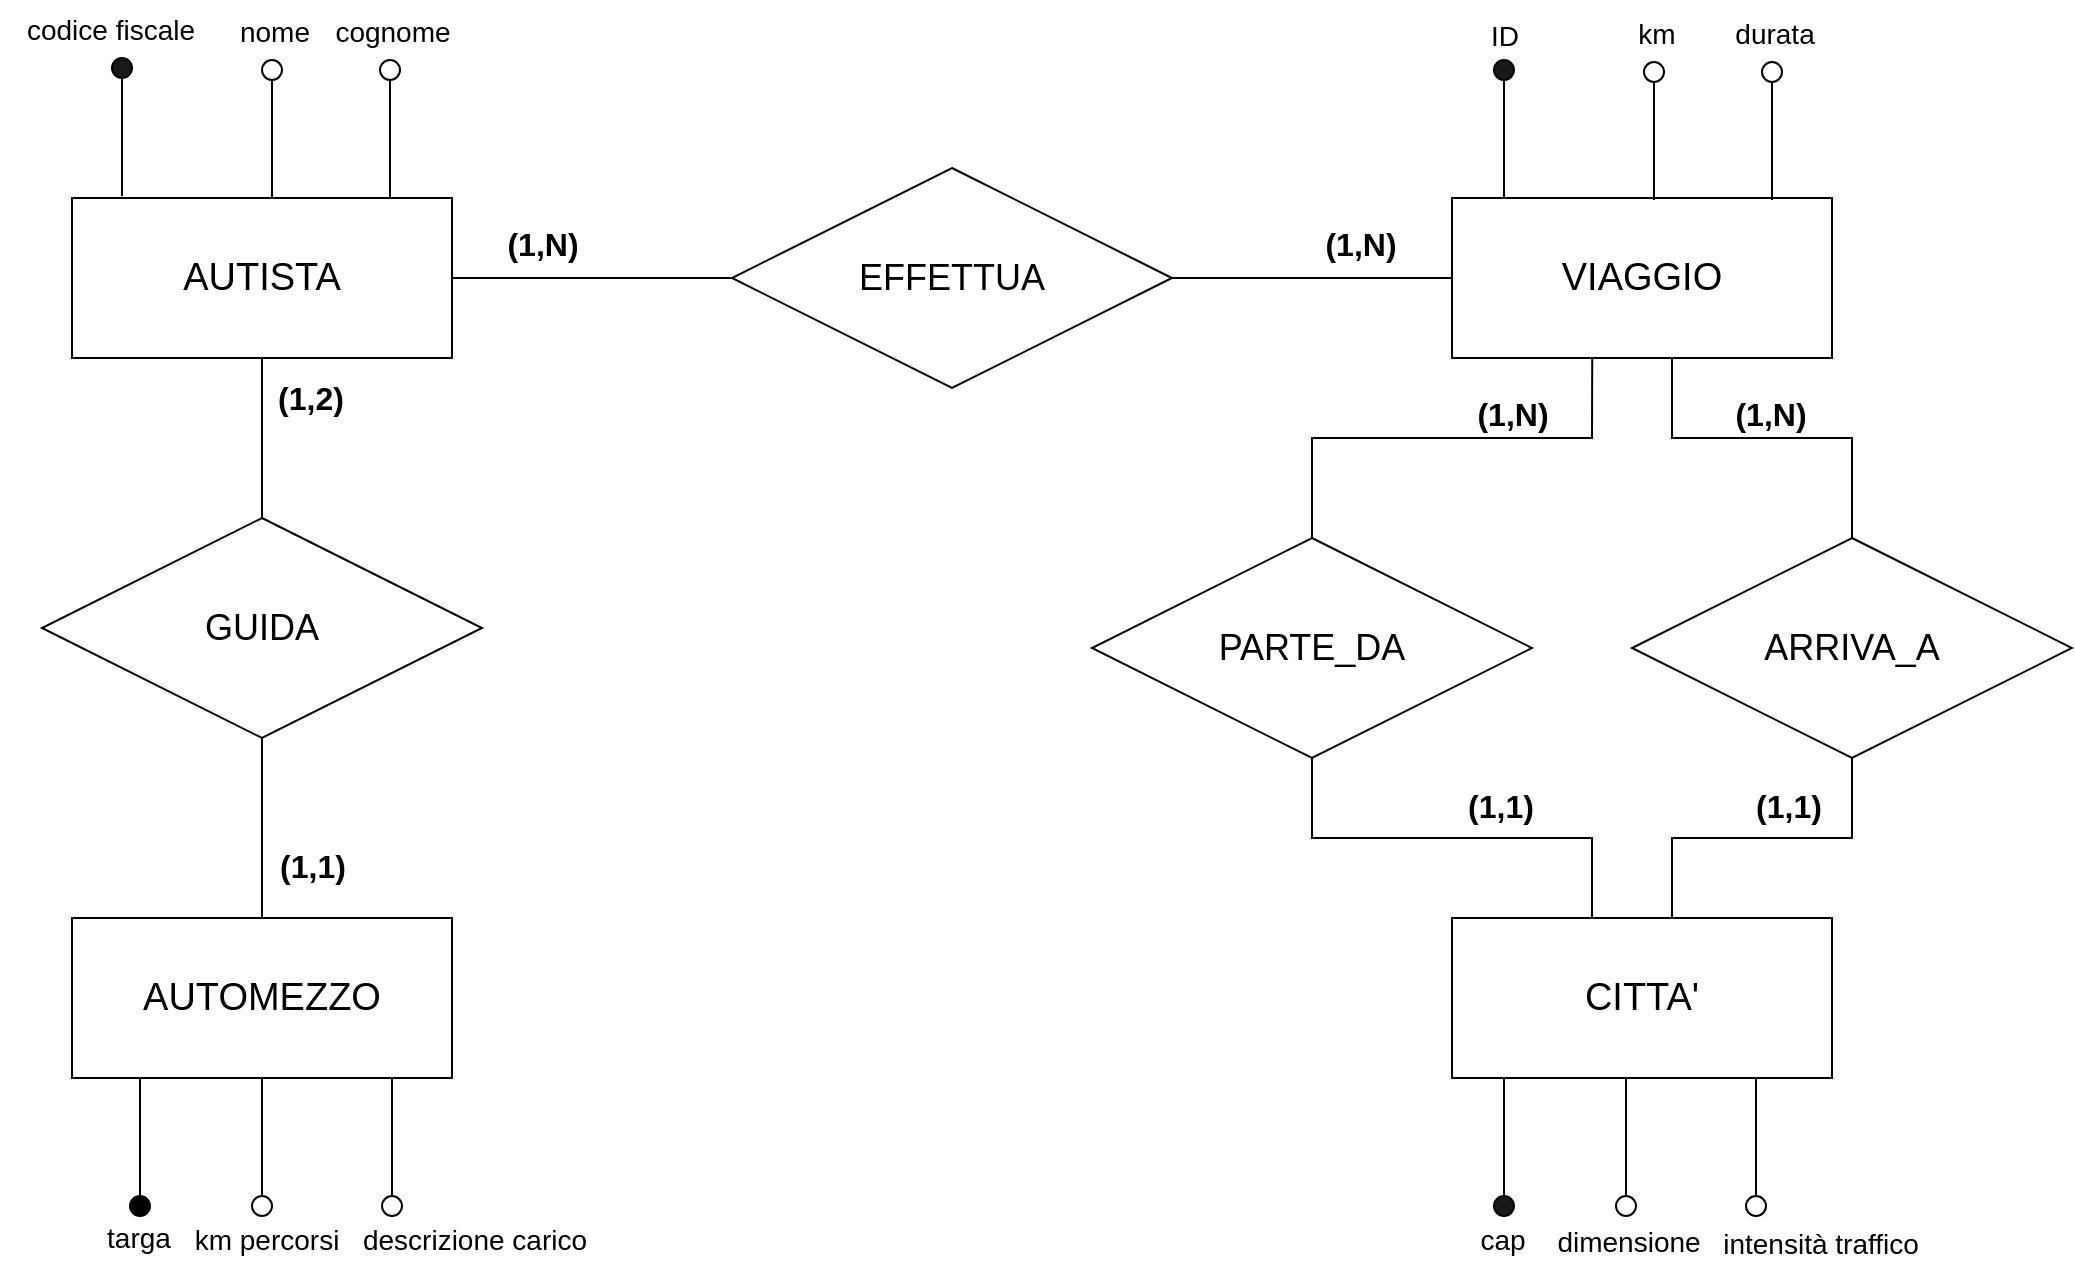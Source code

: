 <mxfile version="24.8.4">
  <diagram name="Pagina-1" id="SzsoPx2sEDiLL_slFgZa">
    <mxGraphModel dx="1467" dy="787" grid="1" gridSize="10" guides="1" tooltips="1" connect="1" arrows="1" fold="1" page="1" pageScale="1" pageWidth="1169" pageHeight="827" math="0" shadow="0">
      <root>
        <mxCell id="0" />
        <mxCell id="1" parent="0" />
        <mxCell id="vrnidKgaA1PuXc4hIUIj-2" value="&lt;font style=&quot;font-size: 19px;&quot;&gt;AUTISTA&lt;/font&gt;" style="rounded=0;whiteSpace=wrap;html=1;" vertex="1" parent="1">
          <mxGeometry x="115" y="201" width="190" height="80" as="geometry" />
        </mxCell>
        <mxCell id="vrnidKgaA1PuXc4hIUIj-3" value="&lt;font style=&quot;font-size: 19px;&quot;&gt;VIAGGIO&lt;/font&gt;" style="rounded=0;whiteSpace=wrap;html=1;" vertex="1" parent="1">
          <mxGeometry x="805" y="201" width="190" height="80" as="geometry" />
        </mxCell>
        <mxCell id="vrnidKgaA1PuXc4hIUIj-4" value="&lt;font style=&quot;font-size: 19px;&quot;&gt;AUTOMEZZO&lt;/font&gt;" style="rounded=0;whiteSpace=wrap;html=1;" vertex="1" parent="1">
          <mxGeometry x="115" y="561" width="190" height="80" as="geometry" />
        </mxCell>
        <mxCell id="vrnidKgaA1PuXc4hIUIj-5" value="&lt;font style=&quot;font-size: 19px;&quot;&gt;CITTA&#39;&lt;/font&gt;" style="rounded=0;whiteSpace=wrap;html=1;" vertex="1" parent="1">
          <mxGeometry x="805" y="561" width="190" height="80" as="geometry" />
        </mxCell>
        <mxCell id="vrnidKgaA1PuXc4hIUIj-6" value="&lt;font style=&quot;font-size: 18px;&quot;&gt;EFFETTUA&lt;/font&gt;" style="rhombus;whiteSpace=wrap;html=1;" vertex="1" parent="1">
          <mxGeometry x="445" y="186" width="220" height="110" as="geometry" />
        </mxCell>
        <mxCell id="vrnidKgaA1PuXc4hIUIj-7" value="&lt;font style=&quot;font-size: 18px;&quot;&gt;GUIDA&lt;/font&gt;" style="rhombus;whiteSpace=wrap;html=1;" vertex="1" parent="1">
          <mxGeometry x="100" y="361" width="220" height="110" as="geometry" />
        </mxCell>
        <mxCell id="vrnidKgaA1PuXc4hIUIj-8" value="&lt;font style=&quot;font-size: 18px;&quot;&gt;PARTE_DA&lt;/font&gt;" style="rhombus;whiteSpace=wrap;html=1;" vertex="1" parent="1">
          <mxGeometry x="625" y="371" width="220" height="110" as="geometry" />
        </mxCell>
        <mxCell id="vrnidKgaA1PuXc4hIUIj-9" value="&lt;font style=&quot;font-size: 18px;&quot;&gt;ARRIVA_&lt;/font&gt;&lt;span style=&quot;font-size: 18px; background-color: initial;&quot;&gt;A&lt;/span&gt;" style="rhombus;whiteSpace=wrap;html=1;" vertex="1" parent="1">
          <mxGeometry x="895" y="371" width="220" height="110" as="geometry" />
        </mxCell>
        <mxCell id="vrnidKgaA1PuXc4hIUIj-10" value="" style="endArrow=none;html=1;rounded=0;entryX=0.369;entryY=0.996;entryDx=0;entryDy=0;entryPerimeter=0;exitX=0.5;exitY=0;exitDx=0;exitDy=0;" edge="1" parent="1" source="vrnidKgaA1PuXc4hIUIj-8" target="vrnidKgaA1PuXc4hIUIj-3">
          <mxGeometry width="50" height="50" relative="1" as="geometry">
            <mxPoint x="565" y="461" as="sourcePoint" />
            <mxPoint x="615" y="411" as="targetPoint" />
            <Array as="points">
              <mxPoint x="735" y="321" />
              <mxPoint x="875" y="321" />
            </Array>
          </mxGeometry>
        </mxCell>
        <mxCell id="vrnidKgaA1PuXc4hIUIj-11" value="" style="endArrow=none;html=1;rounded=0;entryX=0.369;entryY=0.996;entryDx=0;entryDy=0;entryPerimeter=0;exitX=0.5;exitY=0;exitDx=0;exitDy=0;" edge="1" parent="1" source="vrnidKgaA1PuXc4hIUIj-9">
          <mxGeometry width="50" height="50" relative="1" as="geometry">
            <mxPoint x="775" y="371" as="sourcePoint" />
            <mxPoint x="915" y="281" as="targetPoint" />
            <Array as="points">
              <mxPoint x="1005" y="321" />
              <mxPoint x="915" y="321" />
            </Array>
          </mxGeometry>
        </mxCell>
        <mxCell id="vrnidKgaA1PuXc4hIUIj-12" value="" style="endArrow=none;html=1;rounded=0;exitX=0.5;exitY=1;exitDx=0;exitDy=0;" edge="1" parent="1" source="vrnidKgaA1PuXc4hIUIj-8">
          <mxGeometry width="50" height="50" relative="1" as="geometry">
            <mxPoint x="995" y="541" as="sourcePoint" />
            <mxPoint x="875" y="561" as="targetPoint" />
            <Array as="points">
              <mxPoint x="735" y="521" />
              <mxPoint x="875" y="521" />
            </Array>
          </mxGeometry>
        </mxCell>
        <mxCell id="vrnidKgaA1PuXc4hIUIj-13" value="" style="endArrow=none;html=1;rounded=0;entryX=0.5;entryY=1;entryDx=0;entryDy=0;" edge="1" parent="1" target="vrnidKgaA1PuXc4hIUIj-9">
          <mxGeometry width="50" height="50" relative="1" as="geometry">
            <mxPoint x="915" y="561" as="sourcePoint" />
            <mxPoint x="955" y="521" as="targetPoint" />
            <Array as="points">
              <mxPoint x="915" y="521" />
              <mxPoint x="1005" y="521" />
            </Array>
          </mxGeometry>
        </mxCell>
        <mxCell id="vrnidKgaA1PuXc4hIUIj-14" value="" style="endArrow=none;html=1;rounded=0;exitX=1;exitY=0.5;exitDx=0;exitDy=0;entryX=0;entryY=0.5;entryDx=0;entryDy=0;" edge="1" parent="1" source="vrnidKgaA1PuXc4hIUIj-2" target="vrnidKgaA1PuXc4hIUIj-6">
          <mxGeometry width="50" height="50" relative="1" as="geometry">
            <mxPoint x="605" y="421" as="sourcePoint" />
            <mxPoint x="655" y="371" as="targetPoint" />
          </mxGeometry>
        </mxCell>
        <mxCell id="vrnidKgaA1PuXc4hIUIj-15" value="" style="endArrow=none;html=1;rounded=0;exitX=1;exitY=0.5;exitDx=0;exitDy=0;entryX=0;entryY=0.5;entryDx=0;entryDy=0;" edge="1" parent="1" source="vrnidKgaA1PuXc4hIUIj-6" target="vrnidKgaA1PuXc4hIUIj-3">
          <mxGeometry width="50" height="50" relative="1" as="geometry">
            <mxPoint x="605" y="421" as="sourcePoint" />
            <mxPoint x="655" y="371" as="targetPoint" />
          </mxGeometry>
        </mxCell>
        <mxCell id="vrnidKgaA1PuXc4hIUIj-16" value="" style="endArrow=none;html=1;rounded=0;exitX=0.5;exitY=1;exitDx=0;exitDy=0;entryX=0.5;entryY=0;entryDx=0;entryDy=0;" edge="1" parent="1" source="vrnidKgaA1PuXc4hIUIj-2" target="vrnidKgaA1PuXc4hIUIj-7">
          <mxGeometry width="50" height="50" relative="1" as="geometry">
            <mxPoint x="605" y="421" as="sourcePoint" />
            <mxPoint x="655" y="371" as="targetPoint" />
          </mxGeometry>
        </mxCell>
        <mxCell id="vrnidKgaA1PuXc4hIUIj-17" value="" style="endArrow=none;html=1;rounded=0;exitX=0.5;exitY=1;exitDx=0;exitDy=0;entryX=0.5;entryY=0;entryDx=0;entryDy=0;" edge="1" parent="1" source="vrnidKgaA1PuXc4hIUIj-7" target="vrnidKgaA1PuXc4hIUIj-4">
          <mxGeometry width="50" height="50" relative="1" as="geometry">
            <mxPoint x="605" y="421" as="sourcePoint" />
            <mxPoint x="655" y="371" as="targetPoint" />
          </mxGeometry>
        </mxCell>
        <mxCell id="vrnidKgaA1PuXc4hIUIj-18" value="" style="endArrow=none;html=1;rounded=0;" edge="1" parent="1">
          <mxGeometry width="50" height="50" relative="1" as="geometry">
            <mxPoint x="140" y="200" as="sourcePoint" />
            <mxPoint x="140" y="140" as="targetPoint" />
          </mxGeometry>
        </mxCell>
        <mxCell id="vrnidKgaA1PuXc4hIUIj-19" value="" style="ellipse;whiteSpace=wrap;html=1;fillColor=#191919;" vertex="1" parent="1">
          <mxGeometry x="135" y="131" width="10" height="10" as="geometry" />
        </mxCell>
        <mxCell id="vrnidKgaA1PuXc4hIUIj-20" value="&lt;font style=&quot;font-size: 14px;&quot;&gt;codice fiscale&lt;/font&gt;" style="text;html=1;align=center;verticalAlign=middle;resizable=0;points=[];autosize=1;strokeColor=none;fillColor=none;" vertex="1" parent="1">
          <mxGeometry x="79" y="102" width="110" height="30" as="geometry" />
        </mxCell>
        <mxCell id="vrnidKgaA1PuXc4hIUIj-21" value="" style="endArrow=none;html=1;rounded=0;" edge="1" parent="1">
          <mxGeometry width="50" height="50" relative="1" as="geometry">
            <mxPoint x="215" y="201" as="sourcePoint" />
            <mxPoint x="215" y="141" as="targetPoint" />
          </mxGeometry>
        </mxCell>
        <mxCell id="vrnidKgaA1PuXc4hIUIj-22" value="" style="ellipse;whiteSpace=wrap;html=1;fillColor=#FFFFFF;" vertex="1" parent="1">
          <mxGeometry x="210" y="132" width="10" height="10" as="geometry" />
        </mxCell>
        <mxCell id="vrnidKgaA1PuXc4hIUIj-23" value="&lt;font style=&quot;font-size: 14px;&quot;&gt;nome&lt;/font&gt;" style="text;html=1;align=center;verticalAlign=middle;resizable=0;points=[];autosize=1;strokeColor=none;fillColor=none;" vertex="1" parent="1">
          <mxGeometry x="186" y="103" width="60" height="30" as="geometry" />
        </mxCell>
        <mxCell id="vrnidKgaA1PuXc4hIUIj-24" value="" style="endArrow=none;html=1;rounded=0;" edge="1" parent="1">
          <mxGeometry width="50" height="50" relative="1" as="geometry">
            <mxPoint x="274" y="201" as="sourcePoint" />
            <mxPoint x="274" y="141" as="targetPoint" />
          </mxGeometry>
        </mxCell>
        <mxCell id="vrnidKgaA1PuXc4hIUIj-25" value="" style="ellipse;whiteSpace=wrap;html=1;fillColor=#FFFFFF;" vertex="1" parent="1">
          <mxGeometry x="269" y="132" width="10" height="10" as="geometry" />
        </mxCell>
        <mxCell id="vrnidKgaA1PuXc4hIUIj-26" value="&lt;font style=&quot;font-size: 14px;&quot;&gt;cognome&lt;/font&gt;" style="text;html=1;align=center;verticalAlign=middle;resizable=0;points=[];autosize=1;strokeColor=none;fillColor=none;" vertex="1" parent="1">
          <mxGeometry x="235" y="103" width="80" height="30" as="geometry" />
        </mxCell>
        <mxCell id="vrnidKgaA1PuXc4hIUIj-27" value="" style="endArrow=none;html=1;rounded=0;" edge="1" parent="1">
          <mxGeometry width="50" height="50" relative="1" as="geometry">
            <mxPoint x="831" y="201" as="sourcePoint" />
            <mxPoint x="831" y="141" as="targetPoint" />
          </mxGeometry>
        </mxCell>
        <mxCell id="vrnidKgaA1PuXc4hIUIj-28" value="" style="ellipse;whiteSpace=wrap;html=1;fillColor=#191919;" vertex="1" parent="1">
          <mxGeometry x="826" y="132" width="10" height="10" as="geometry" />
        </mxCell>
        <mxCell id="vrnidKgaA1PuXc4hIUIj-29" value="&lt;font style=&quot;font-size: 14px;&quot;&gt;ID&lt;/font&gt;" style="text;html=1;align=center;verticalAlign=middle;resizable=0;points=[];autosize=1;strokeColor=none;fillColor=none;" vertex="1" parent="1">
          <mxGeometry x="811" y="105" width="40" height="30" as="geometry" />
        </mxCell>
        <mxCell id="vrnidKgaA1PuXc4hIUIj-30" value="" style="endArrow=none;html=1;rounded=0;" edge="1" parent="1">
          <mxGeometry width="50" height="50" relative="1" as="geometry">
            <mxPoint x="906" y="202" as="sourcePoint" />
            <mxPoint x="906" y="142" as="targetPoint" />
          </mxGeometry>
        </mxCell>
        <mxCell id="vrnidKgaA1PuXc4hIUIj-31" value="" style="ellipse;whiteSpace=wrap;html=1;fillColor=#FFFFFF;" vertex="1" parent="1">
          <mxGeometry x="901" y="133" width="10" height="10" as="geometry" />
        </mxCell>
        <mxCell id="vrnidKgaA1PuXc4hIUIj-32" value="&lt;font style=&quot;font-size: 14px;&quot;&gt;km&lt;/font&gt;" style="text;html=1;align=center;verticalAlign=middle;resizable=0;points=[];autosize=1;strokeColor=none;fillColor=none;" vertex="1" parent="1">
          <mxGeometry x="887" y="104" width="40" height="30" as="geometry" />
        </mxCell>
        <mxCell id="vrnidKgaA1PuXc4hIUIj-33" value="" style="endArrow=none;html=1;rounded=0;" edge="1" parent="1">
          <mxGeometry width="50" height="50" relative="1" as="geometry">
            <mxPoint x="965" y="202" as="sourcePoint" />
            <mxPoint x="965" y="142" as="targetPoint" />
          </mxGeometry>
        </mxCell>
        <mxCell id="vrnidKgaA1PuXc4hIUIj-34" value="" style="ellipse;whiteSpace=wrap;html=1;fillColor=#FFFFFF;" vertex="1" parent="1">
          <mxGeometry x="960" y="133" width="10" height="10" as="geometry" />
        </mxCell>
        <mxCell id="vrnidKgaA1PuXc4hIUIj-35" value="&lt;font style=&quot;font-size: 14px;&quot;&gt;durata&lt;/font&gt;" style="text;html=1;align=center;verticalAlign=middle;resizable=0;points=[];autosize=1;strokeColor=none;fillColor=none;" vertex="1" parent="1">
          <mxGeometry x="936" y="104" width="60" height="30" as="geometry" />
        </mxCell>
        <mxCell id="vrnidKgaA1PuXc4hIUIj-45" value="" style="endArrow=none;html=1;rounded=0;exitX=0.179;exitY=1.003;exitDx=0;exitDy=0;exitPerimeter=0;" edge="1" parent="1" source="vrnidKgaA1PuXc4hIUIj-4">
          <mxGeometry width="50" height="50" relative="1" as="geometry">
            <mxPoint x="270" y="710" as="sourcePoint" />
            <mxPoint x="149" y="700" as="targetPoint" />
          </mxGeometry>
        </mxCell>
        <mxCell id="vrnidKgaA1PuXc4hIUIj-46" value="" style="ellipse;whiteSpace=wrap;html=1;fillColor=#000000;" vertex="1" parent="1">
          <mxGeometry x="144" y="700" width="10" height="10" as="geometry" />
        </mxCell>
        <mxCell id="vrnidKgaA1PuXc4hIUIj-47" value="" style="endArrow=none;html=1;rounded=0;exitX=0.179;exitY=1.003;exitDx=0;exitDy=0;exitPerimeter=0;" edge="1" parent="1">
          <mxGeometry width="50" height="50" relative="1" as="geometry">
            <mxPoint x="210" y="641" as="sourcePoint" />
            <mxPoint x="210" y="700" as="targetPoint" />
          </mxGeometry>
        </mxCell>
        <mxCell id="vrnidKgaA1PuXc4hIUIj-48" value="" style="ellipse;whiteSpace=wrap;html=1;" vertex="1" parent="1">
          <mxGeometry x="205" y="700" width="10" height="10" as="geometry" />
        </mxCell>
        <mxCell id="vrnidKgaA1PuXc4hIUIj-49" value="" style="endArrow=none;html=1;rounded=0;exitX=0.179;exitY=1.003;exitDx=0;exitDy=0;exitPerimeter=0;" edge="1" parent="1">
          <mxGeometry width="50" height="50" relative="1" as="geometry">
            <mxPoint x="275" y="641" as="sourcePoint" />
            <mxPoint x="275" y="700" as="targetPoint" />
          </mxGeometry>
        </mxCell>
        <mxCell id="vrnidKgaA1PuXc4hIUIj-50" value="" style="ellipse;whiteSpace=wrap;html=1;" vertex="1" parent="1">
          <mxGeometry x="270" y="700" width="10" height="10" as="geometry" />
        </mxCell>
        <mxCell id="vrnidKgaA1PuXc4hIUIj-51" value="" style="endArrow=none;html=1;rounded=0;exitX=0.179;exitY=1.003;exitDx=0;exitDy=0;exitPerimeter=0;" edge="1" parent="1">
          <mxGeometry width="50" height="50" relative="1" as="geometry">
            <mxPoint x="831" y="641" as="sourcePoint" />
            <mxPoint x="831" y="700" as="targetPoint" />
          </mxGeometry>
        </mxCell>
        <mxCell id="vrnidKgaA1PuXc4hIUIj-52" value="" style="ellipse;whiteSpace=wrap;html=1;fillColor=#191919;" vertex="1" parent="1">
          <mxGeometry x="826" y="700" width="10" height="10" as="geometry" />
        </mxCell>
        <mxCell id="vrnidKgaA1PuXc4hIUIj-53" value="" style="endArrow=none;html=1;rounded=0;exitX=0.179;exitY=1.003;exitDx=0;exitDy=0;exitPerimeter=0;" edge="1" parent="1">
          <mxGeometry width="50" height="50" relative="1" as="geometry">
            <mxPoint x="892" y="641" as="sourcePoint" />
            <mxPoint x="892" y="700" as="targetPoint" />
          </mxGeometry>
        </mxCell>
        <mxCell id="vrnidKgaA1PuXc4hIUIj-54" value="" style="ellipse;whiteSpace=wrap;html=1;" vertex="1" parent="1">
          <mxGeometry x="887" y="700" width="10" height="10" as="geometry" />
        </mxCell>
        <mxCell id="vrnidKgaA1PuXc4hIUIj-55" value="" style="endArrow=none;html=1;rounded=0;exitX=0.179;exitY=1.003;exitDx=0;exitDy=0;exitPerimeter=0;" edge="1" parent="1">
          <mxGeometry width="50" height="50" relative="1" as="geometry">
            <mxPoint x="957" y="641" as="sourcePoint" />
            <mxPoint x="957" y="700" as="targetPoint" />
          </mxGeometry>
        </mxCell>
        <mxCell id="vrnidKgaA1PuXc4hIUIj-56" value="" style="ellipse;whiteSpace=wrap;html=1;" vertex="1" parent="1">
          <mxGeometry x="952" y="700" width="10" height="10" as="geometry" />
        </mxCell>
        <mxCell id="vrnidKgaA1PuXc4hIUIj-57" value="&lt;font style=&quot;font-size: 14px;&quot;&gt;cap&lt;/font&gt;" style="text;html=1;align=center;verticalAlign=middle;resizable=0;points=[];autosize=1;strokeColor=none;fillColor=none;" vertex="1" parent="1">
          <mxGeometry x="805" y="707" width="50" height="30" as="geometry" />
        </mxCell>
        <mxCell id="vrnidKgaA1PuXc4hIUIj-58" value="&lt;font style=&quot;font-size: 14px;&quot;&gt;intensità traffico&lt;/font&gt;" style="text;html=1;align=center;verticalAlign=middle;resizable=0;points=[];autosize=1;strokeColor=none;fillColor=none;" vertex="1" parent="1">
          <mxGeometry x="929" y="709" width="120" height="30" as="geometry" />
        </mxCell>
        <mxCell id="vrnidKgaA1PuXc4hIUIj-59" value="&lt;font style=&quot;font-size: 14px;&quot;&gt;dimensione&lt;/font&gt;" style="text;html=1;align=center;verticalAlign=middle;resizable=0;points=[];autosize=1;strokeColor=none;fillColor=none;" vertex="1" parent="1">
          <mxGeometry x="843" y="708" width="100" height="30" as="geometry" />
        </mxCell>
        <mxCell id="vrnidKgaA1PuXc4hIUIj-60" value="&lt;font style=&quot;font-size: 14px;&quot;&gt;targa&lt;/font&gt;" style="text;html=1;align=center;verticalAlign=middle;resizable=0;points=[];autosize=1;strokeColor=none;fillColor=none;" vertex="1" parent="1">
          <mxGeometry x="118" y="706" width="60" height="30" as="geometry" />
        </mxCell>
        <mxCell id="vrnidKgaA1PuXc4hIUIj-61" value="&lt;font style=&quot;font-size: 14px;&quot;&gt;km percorsi&lt;/font&gt;" style="text;html=1;align=center;verticalAlign=middle;resizable=0;points=[];autosize=1;strokeColor=none;fillColor=none;" vertex="1" parent="1">
          <mxGeometry x="162" y="707" width="100" height="30" as="geometry" />
        </mxCell>
        <mxCell id="vrnidKgaA1PuXc4hIUIj-62" value="&lt;font style=&quot;font-size: 14px;&quot;&gt;descrizione carico&lt;/font&gt;" style="text;html=1;align=center;verticalAlign=middle;resizable=0;points=[];autosize=1;strokeColor=none;fillColor=none;" vertex="1" parent="1">
          <mxGeometry x="246" y="707" width="140" height="30" as="geometry" />
        </mxCell>
        <mxCell id="vrnidKgaA1PuXc4hIUIj-63" value="&lt;font style=&quot;font-size: 16px;&quot;&gt;&lt;b&gt;(1,N)&lt;/b&gt;&lt;/font&gt;" style="text;html=1;align=center;verticalAlign=middle;resizable=0;points=[];autosize=1;strokeColor=none;fillColor=none;" vertex="1" parent="1">
          <mxGeometry x="729" y="209" width="60" height="30" as="geometry" />
        </mxCell>
        <mxCell id="vrnidKgaA1PuXc4hIUIj-64" value="&lt;font style=&quot;font-size: 16px;&quot;&gt;&lt;b&gt;(1,N)&lt;/b&gt;&lt;/font&gt;" style="text;html=1;align=center;verticalAlign=middle;resizable=0;points=[];autosize=1;strokeColor=none;fillColor=none;" vertex="1" parent="1">
          <mxGeometry x="320" y="209" width="60" height="30" as="geometry" />
        </mxCell>
        <mxCell id="vrnidKgaA1PuXc4hIUIj-66" value="&lt;font style=&quot;font-size: 16px;&quot;&gt;&lt;b&gt;(1,1)&lt;/b&gt;&lt;/font&gt;" style="text;html=1;align=center;verticalAlign=middle;resizable=0;points=[];autosize=1;strokeColor=none;fillColor=none;" vertex="1" parent="1">
          <mxGeometry x="205" y="520" width="60" height="30" as="geometry" />
        </mxCell>
        <mxCell id="vrnidKgaA1PuXc4hIUIj-67" value="&lt;font style=&quot;font-size: 16px;&quot;&gt;&lt;b&gt;(1,2)&lt;/b&gt;&lt;/font&gt;" style="text;html=1;align=center;verticalAlign=middle;resizable=0;points=[];autosize=1;strokeColor=none;fillColor=none;" vertex="1" parent="1">
          <mxGeometry x="204" y="286" width="60" height="30" as="geometry" />
        </mxCell>
        <mxCell id="vrnidKgaA1PuXc4hIUIj-68" value="&lt;font style=&quot;font-size: 16px;&quot;&gt;&lt;b&gt;(1,1)&lt;/b&gt;&lt;/font&gt;" style="text;html=1;align=center;verticalAlign=middle;resizable=0;points=[];autosize=1;strokeColor=none;fillColor=none;" vertex="1" parent="1">
          <mxGeometry x="799" y="490" width="60" height="30" as="geometry" />
        </mxCell>
        <mxCell id="vrnidKgaA1PuXc4hIUIj-70" value="&lt;font style=&quot;font-size: 16px;&quot;&gt;&lt;b&gt;(1,1)&lt;/b&gt;&lt;/font&gt;" style="text;html=1;align=center;verticalAlign=middle;resizable=0;points=[];autosize=1;strokeColor=none;fillColor=none;" vertex="1" parent="1">
          <mxGeometry x="943" y="490" width="60" height="30" as="geometry" />
        </mxCell>
        <mxCell id="vrnidKgaA1PuXc4hIUIj-72" value="&lt;font style=&quot;font-size: 16px;&quot;&gt;&lt;b&gt;(1,N)&lt;/b&gt;&lt;/font&gt;" style="text;html=1;align=center;verticalAlign=middle;resizable=0;points=[];autosize=1;strokeColor=none;fillColor=none;" vertex="1" parent="1">
          <mxGeometry x="805" y="294" width="60" height="30" as="geometry" />
        </mxCell>
        <mxCell id="vrnidKgaA1PuXc4hIUIj-73" value="&lt;font style=&quot;font-size: 16px;&quot;&gt;&lt;b&gt;(1,N)&lt;/b&gt;&lt;/font&gt;" style="text;html=1;align=center;verticalAlign=middle;resizable=0;points=[];autosize=1;strokeColor=none;fillColor=none;" vertex="1" parent="1">
          <mxGeometry x="934" y="294" width="60" height="30" as="geometry" />
        </mxCell>
      </root>
    </mxGraphModel>
  </diagram>
</mxfile>
